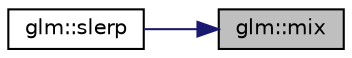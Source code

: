 digraph "glm::mix"
{
 // LATEX_PDF_SIZE
  edge [fontname="Helvetica",fontsize="10",labelfontname="Helvetica",labelfontsize="10"];
  node [fontname="Helvetica",fontsize="10",shape=record];
  rankdir="RL";
  Node1 [label="glm::mix",height=0.2,width=0.4,color="black", fillcolor="grey75", style="filled", fontcolor="black",tooltip=" "];
  Node1 -> Node2 [dir="back",color="midnightblue",fontsize="10",style="solid",fontname="Helvetica"];
  Node2 [label="glm::slerp",height=0.2,width=0.4,color="black", fillcolor="white", style="filled",URL="$group__gtc__quaternion.html#ga22b438c7252f3fa5b773c9882471652a",tooltip=" "];
}
